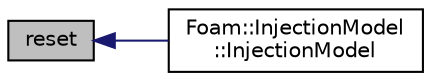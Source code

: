 digraph "reset"
{
  bgcolor="transparent";
  edge [fontname="Helvetica",fontsize="10",labelfontname="Helvetica",labelfontsize="10"];
  node [fontname="Helvetica",fontsize="10",shape=record];
  rankdir="LR";
  Node10 [label="reset",height=0.2,width=0.4,color="black", fillcolor="grey75", style="filled", fontcolor="black"];
  Node10 -> Node11 [dir="back",color="midnightblue",fontsize="10",style="solid",fontname="Helvetica"];
  Node11 [label="Foam::InjectionModel\l::InjectionModel",height=0.2,width=0.4,color="black",URL="$a25201.html#a6c37e64789e8b61dfc662338fc6e80c8",tooltip="Construct from dictionary. "];
}
